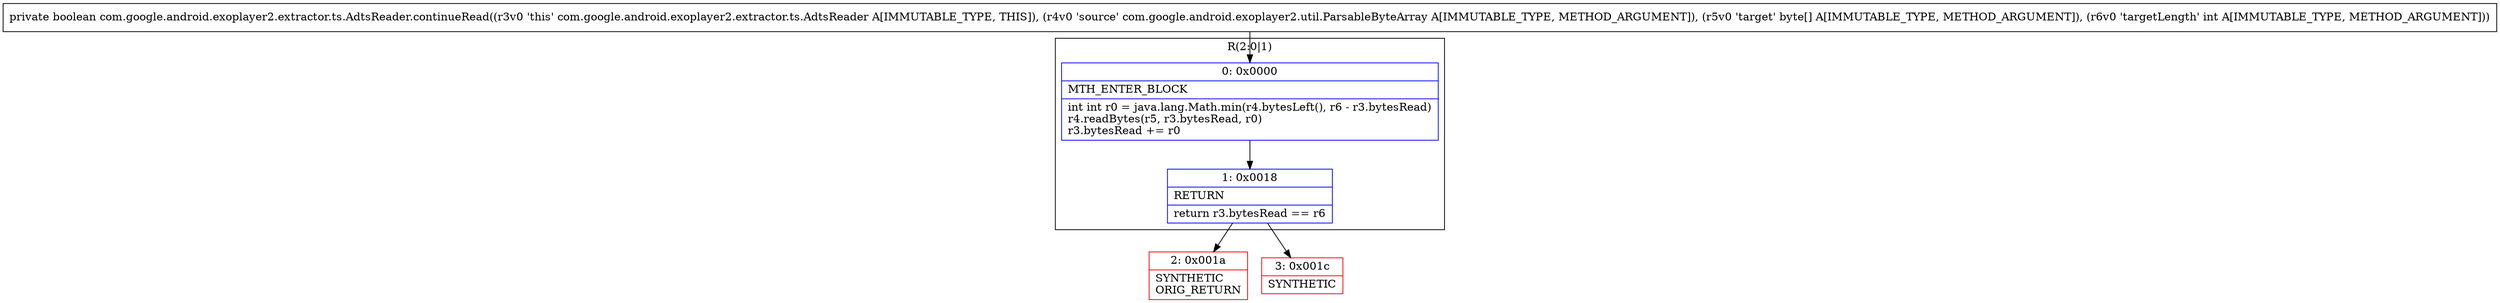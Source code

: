 digraph "CFG forcom.google.android.exoplayer2.extractor.ts.AdtsReader.continueRead(Lcom\/google\/android\/exoplayer2\/util\/ParsableByteArray;[BI)Z" {
subgraph cluster_Region_97531712 {
label = "R(2:0|1)";
node [shape=record,color=blue];
Node_0 [shape=record,label="{0\:\ 0x0000|MTH_ENTER_BLOCK\l|int int r0 = java.lang.Math.min(r4.bytesLeft(), r6 \- r3.bytesRead)\lr4.readBytes(r5, r3.bytesRead, r0)\lr3.bytesRead += r0\l}"];
Node_1 [shape=record,label="{1\:\ 0x0018|RETURN\l|return r3.bytesRead == r6\l}"];
}
Node_2 [shape=record,color=red,label="{2\:\ 0x001a|SYNTHETIC\lORIG_RETURN\l}"];
Node_3 [shape=record,color=red,label="{3\:\ 0x001c|SYNTHETIC\l}"];
MethodNode[shape=record,label="{private boolean com.google.android.exoplayer2.extractor.ts.AdtsReader.continueRead((r3v0 'this' com.google.android.exoplayer2.extractor.ts.AdtsReader A[IMMUTABLE_TYPE, THIS]), (r4v0 'source' com.google.android.exoplayer2.util.ParsableByteArray A[IMMUTABLE_TYPE, METHOD_ARGUMENT]), (r5v0 'target' byte[] A[IMMUTABLE_TYPE, METHOD_ARGUMENT]), (r6v0 'targetLength' int A[IMMUTABLE_TYPE, METHOD_ARGUMENT])) }"];
MethodNode -> Node_0;
Node_0 -> Node_1;
Node_1 -> Node_2;
Node_1 -> Node_3;
}

